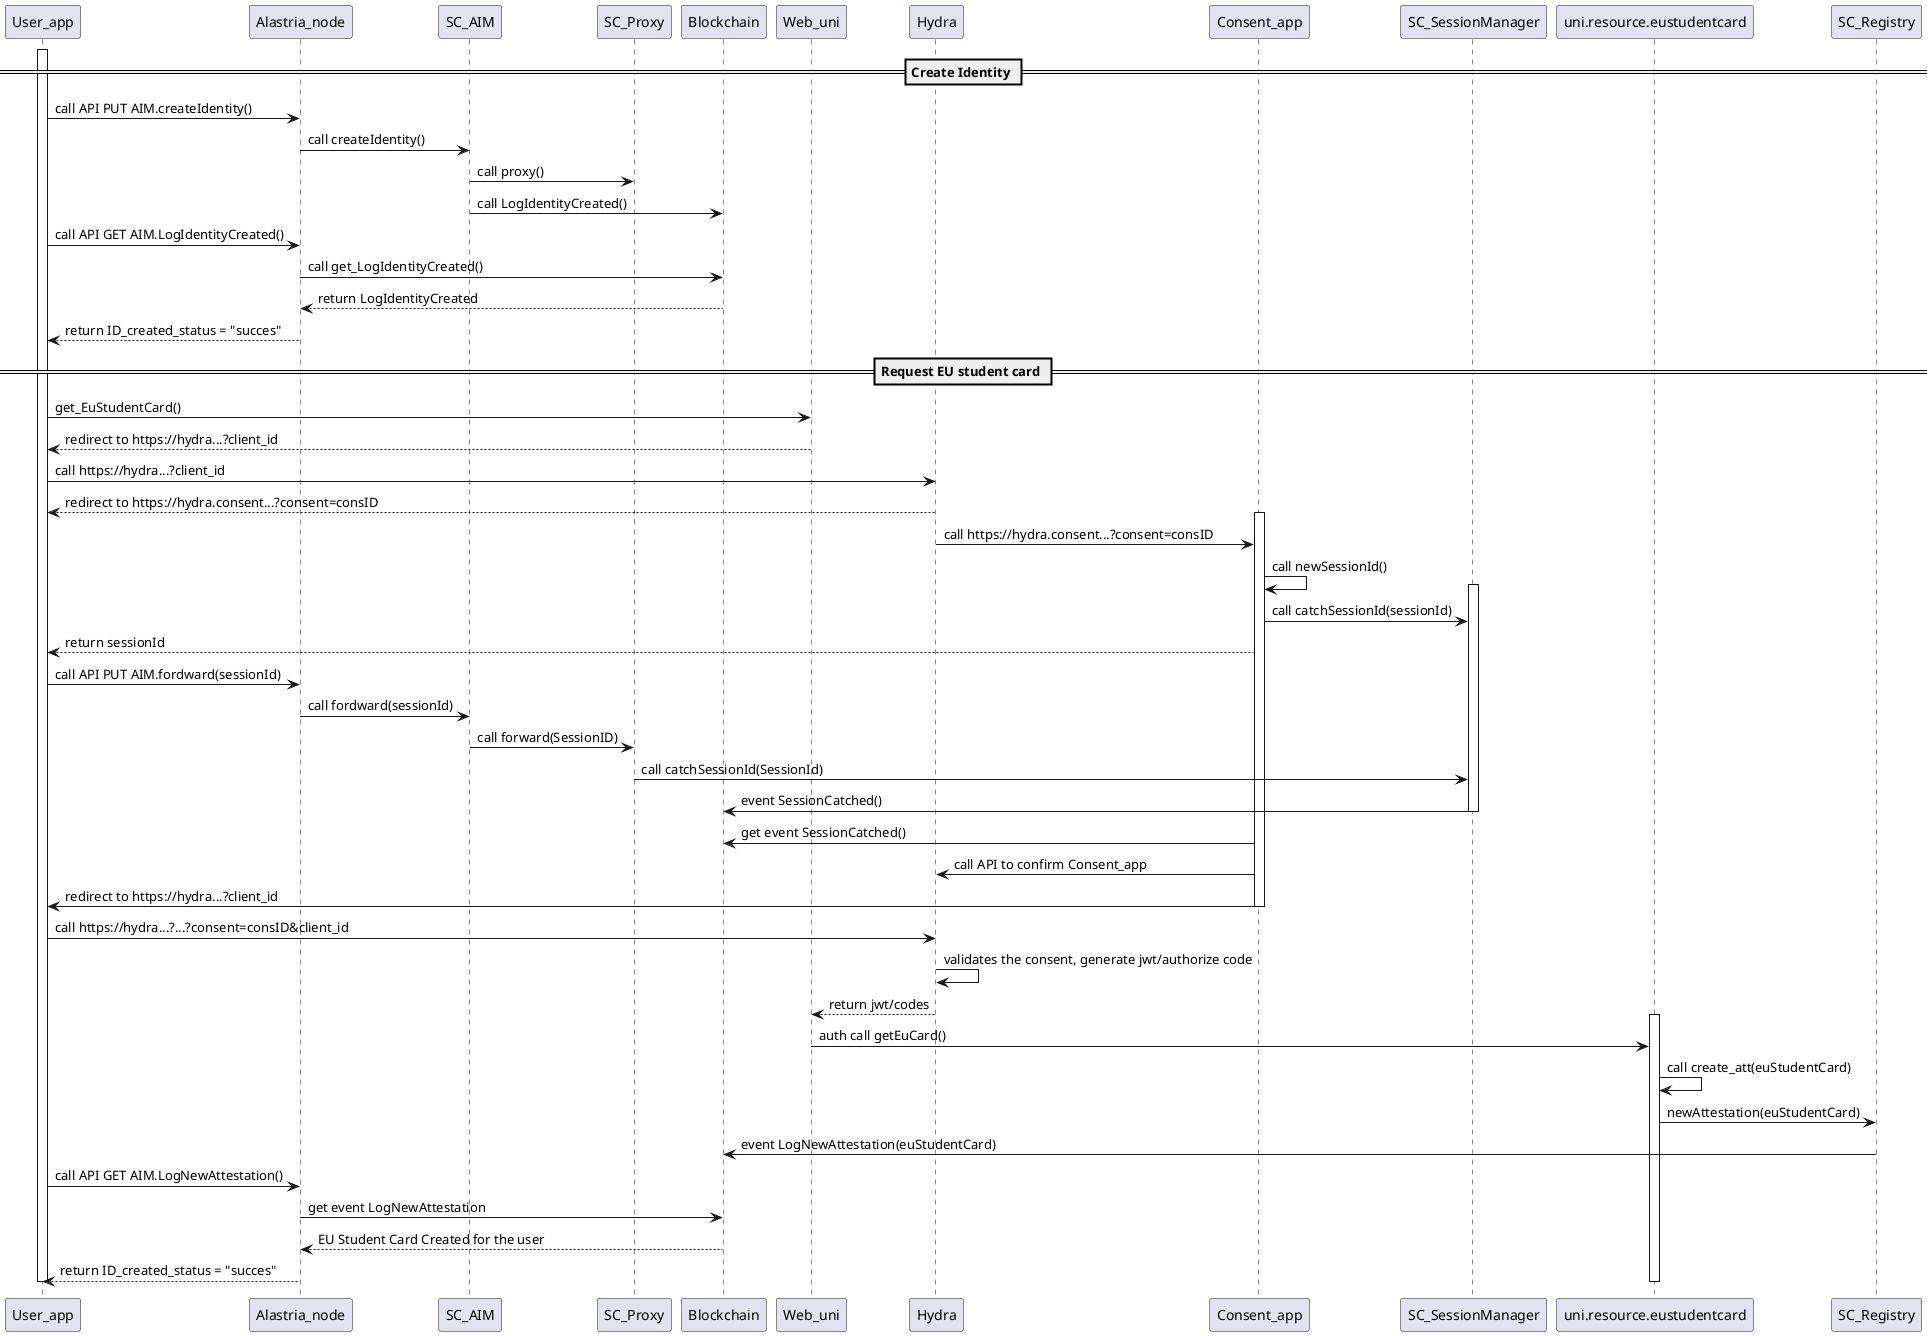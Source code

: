 @startuml
== Create Identity ==
activate User_app
User_app -> Alastria_node: call API PUT AIM.createIdentity()
Alastria_node -> SC_AIM: call createIdentity()
SC_AIM -> SC_Proxy: call proxy()
SC_AIM -> Blockchain: call LogIdentityCreated()
User_app -> Alastria_node: call API GET AIM.LogIdentityCreated()
Alastria_node -> Blockchain: call get_LogIdentityCreated()
Blockchain --> Alastria_node: return LogIdentityCreated
Alastria_node --> User_app: return ID_created_status = "succes"
== Request EU student card ==
User_app -> Web_uni: get_EuStudentCard()
Web_uni --> User_app: redirect to https://hydra...?client_id
User_app -> Hydra: call https://hydra...?client_id
Hydra --> User_app: redirect to https://hydra.consent...?consent=consID
activate Consent_app
Hydra -> Consent_app : call https://hydra.consent...?consent=consID
Consent_app -> Consent_app: call newSessionId()
activate SC_SessionManager
Consent_app -> SC_SessionManager: call catchSessionId(sessionId)
Consent_app --> User_app: return sessionId
User_app -> Alastria_node: call API PUT AIM.fordward(sessionId)
Alastria_node -> SC_AIM: call fordward(sessionId)
SC_AIM -> SC_Proxy: call forward(SessionID)
SC_Proxy -> SC_SessionManager: call catchSessionId(SessionId)
SC_SessionManager -> Blockchain: event SessionCatched()
deactivate SC_SessionManager
Consent_app -> Blockchain: get event SessionCatched()
Consent_app -> Hydra: call API to confirm Consent_app
Consent_app -> User_app: redirect to https://hydra...?client_id
deactivate Consent_app
User_app -> Hydra: call https://hydra...?...?consent=consID&client_id
Hydra -> Hydra: validates the consent, generate jwt/authorize code
Hydra --> Web_uni: return jwt/codes
activate uni.resource.eustudentcard
Web_uni -> uni.resource.eustudentcard: auth call getEuCard()
uni.resource.eustudentcard -> uni.resource.eustudentcard: call create_att(euStudentCard)
uni.resource.eustudentcard -> SC_Registry: newAttestation(euStudentCard)
SC_Registry -> Blockchain: event LogNewAttestation(euStudentCard)
User_app -> Alastria_node: call API GET AIM.LogNewAttestation()
Alastria_node -> Blockchain: get event LogNewAttestation
Blockchain --> Alastria_node: EU Student Card Created for the user
Alastria_node --> User_app: return ID_created_status = "succes"
deactivate uni.resource.eustudentcard
deactivate User_app
@enduml
